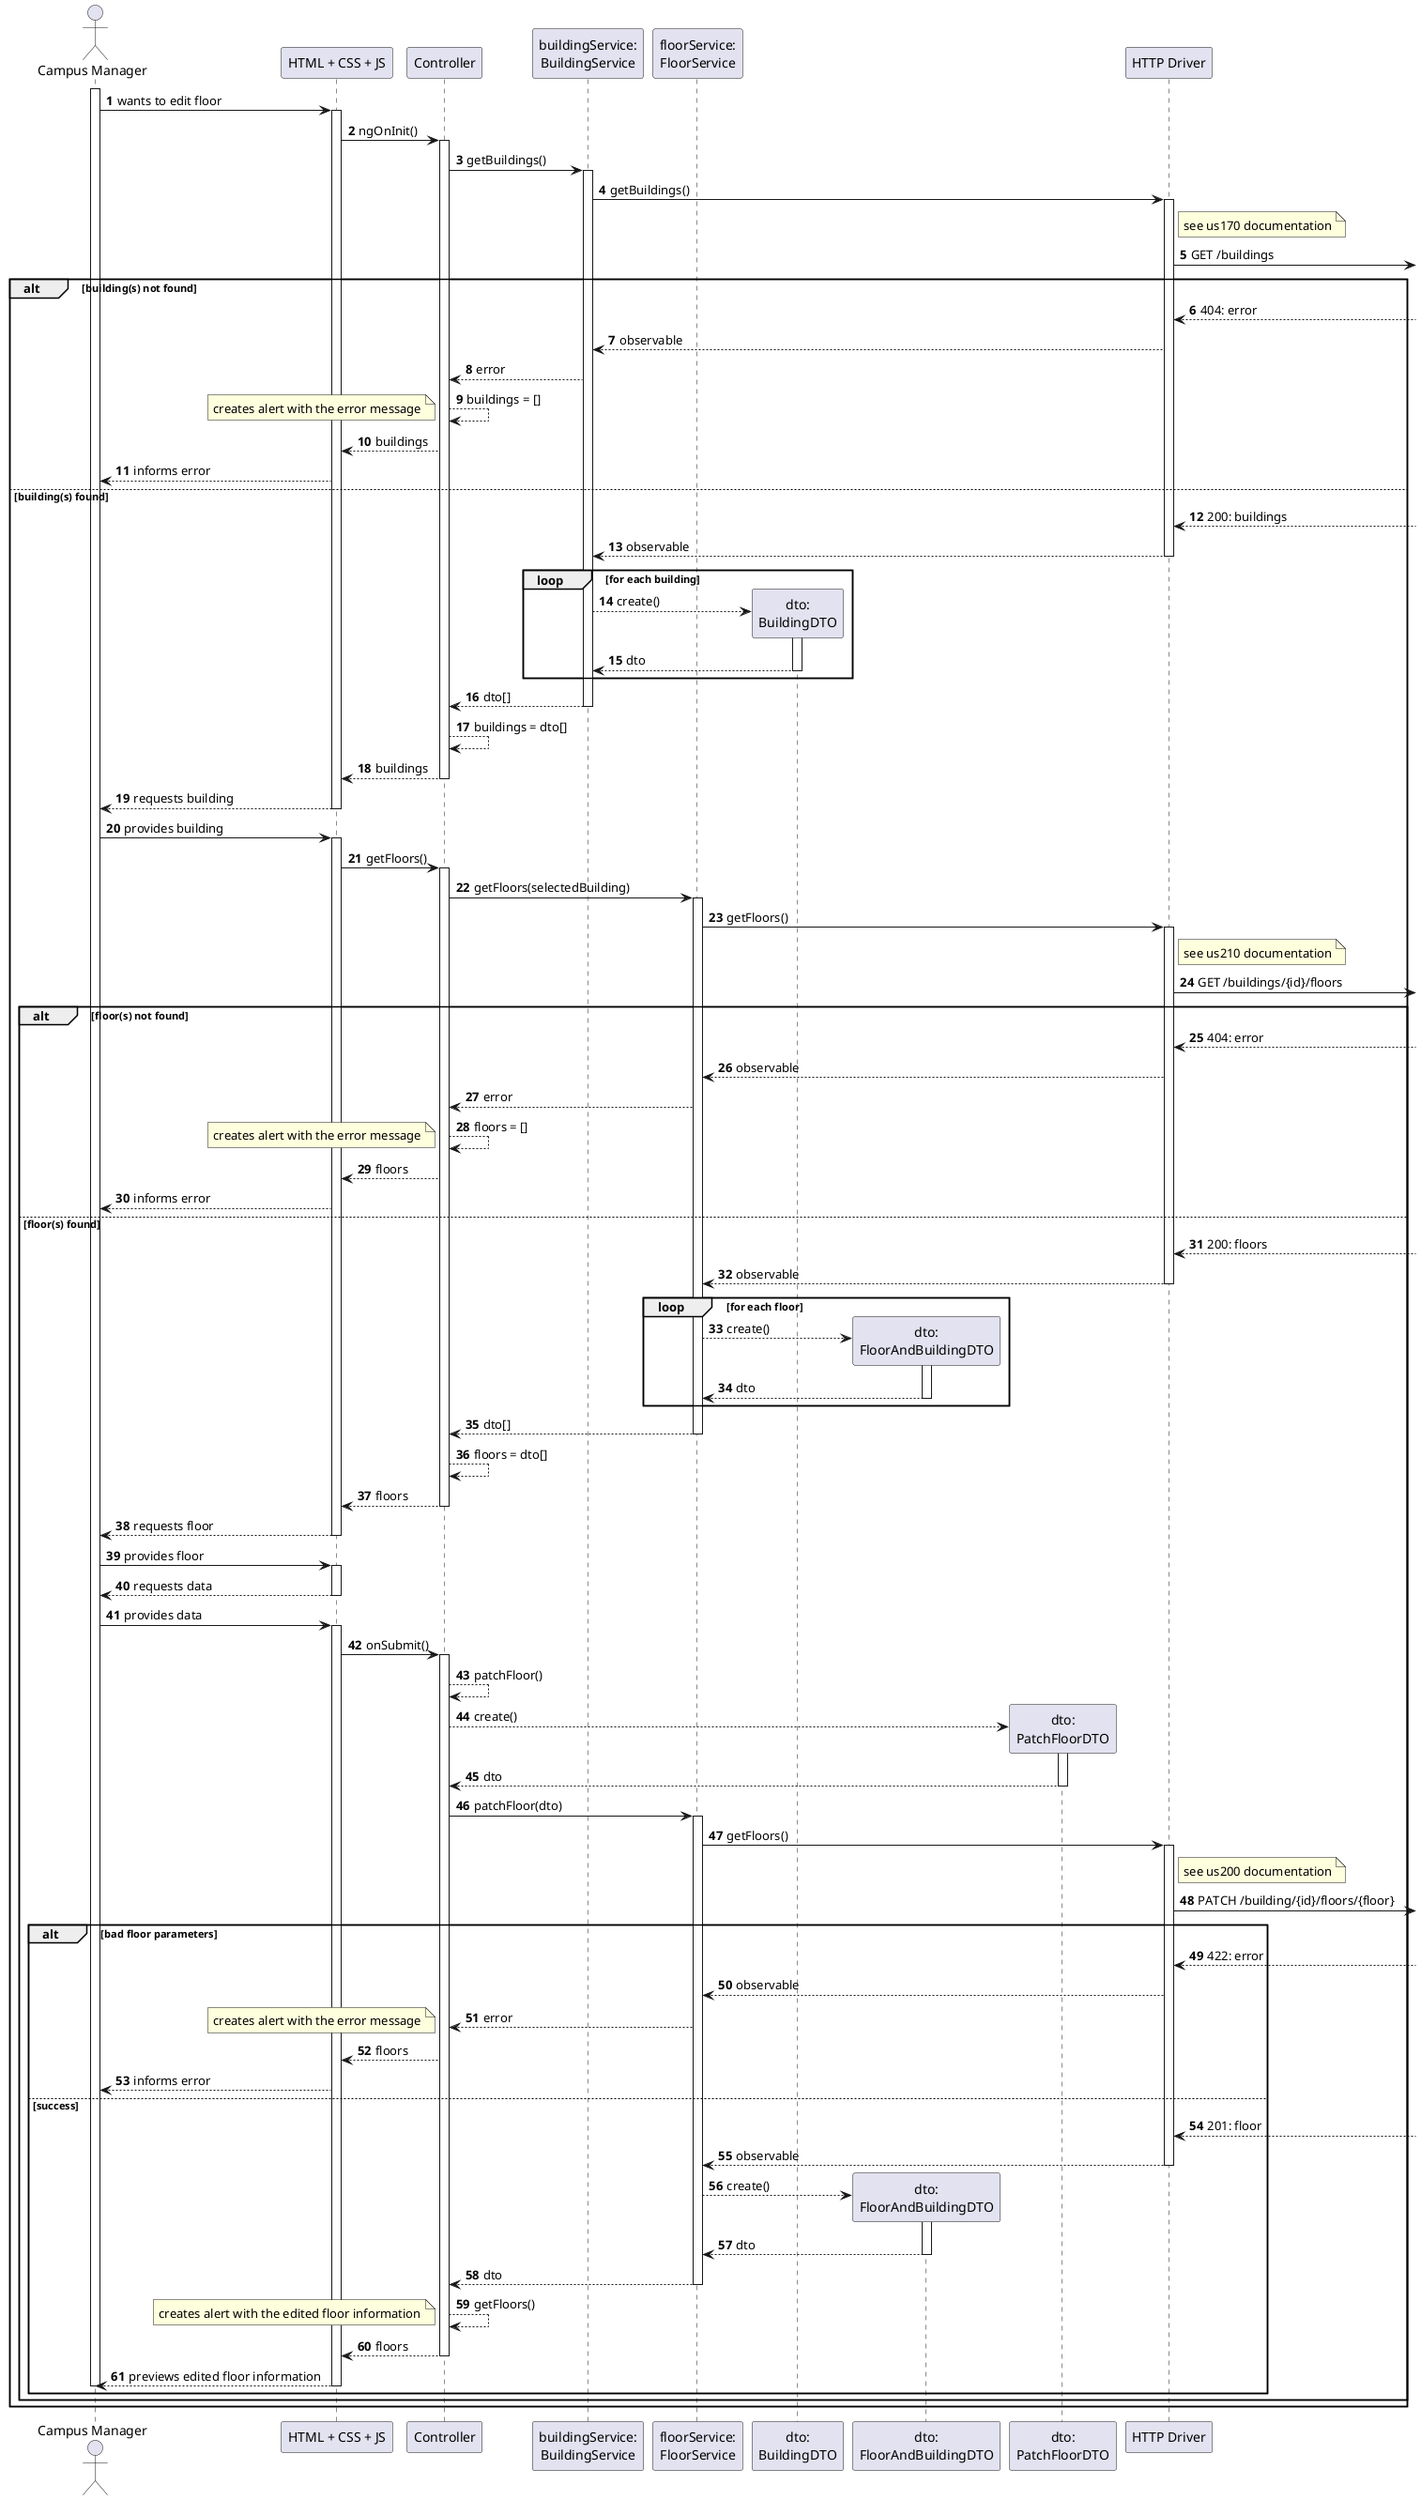 @startuml
autonumber

actor "Campus Manager" as usr

participant "HTML + CSS + JS" as view
participant "Controller" as ctrl

participant "buildingService:\nBuildingService" as b_svc
participant "floorService:\nFloorService" as f_svc

participant "dto:\nBuildingDTO" as b_dto
participant "dto:\nFloorAndBuildingDTO" as f_dto
participant "dto:\nPatchFloorDTO" as p_dto

participant "HTTP Driver" as http

activate usr
    usr -> view : wants to edit floor
    activate view
        view -> ctrl : ngOnInit()
        activate ctrl
            ctrl -> b_svc : getBuildings()
            activate b_svc
                b_svc -> http : getBuildings()
                activate http
                    note right of http : see us170 documentation
                    http ->] : GET /buildings
alt building(s) not found
                    http <--] : 404: error
                    http --> b_svc : observable
                    b_svc --> ctrl : error
                    ctrl --> ctrl : buildings = []
                    note left : creates alert with the error message
                    ctrl --> view : buildings
                    view --> usr : informs error
else building(s) found
                    http <--] : 200: buildings
                    http --> b_svc : observable
                deactivate http
                loop for each building
                    b_svc --> b_dto** : create()
                    activate b_dto
                        b_dto --> b_svc : dto
                    deactivate b_dto
                end
                b_svc --> ctrl : dto[]
            deactivate b_svc
            ctrl --> ctrl : buildings = dto[]
            ctrl --> view : buildings
        deactivate ctrl
        view --> usr : requests building
    deactivate view

    usr -> view : provides building
    activate view
        view -> ctrl : getFloors()
        activate ctrl
            ctrl -> f_svc : getFloors(selectedBuilding)
            activate f_svc
                f_svc -> http : getFloors()
                activate http
                    note right of http : see us210 documentation
                    http ->] : GET /buildings/{id}/floors
alt floor(s) not found
                    http <--] : 404: error
                    http --> f_svc : observable
                    f_svc --> ctrl : error
                    ctrl --> ctrl : floors = []
                    note left : creates alert with the error message
                    ctrl --> view : floors
                    view --> usr : informs error
else floor(s) found
                    http <--] : 200: floors
                    http --> f_svc : observable
                deactivate http
                loop for each floor
                    f_svc --> f_dto** : create()
                    activate f_dto
                        f_dto --> f_svc : dto
                    deactivate f_dto
                end
                f_svc --> ctrl : dto[]
            deactivate f_svc
            ctrl --> ctrl : floors = dto[]
            ctrl --> view : floors
        deactivate ctrl
        view --> usr : requests floor
    deactivate view
    usr -> view : provides floor
    activate view
        view --> usr : requests data
    deactivate view
    usr -> view : provides data
    activate view
        view -> ctrl : onSubmit()
        activate ctrl
            ctrl --> ctrl : patchFloor()
            ctrl --> p_dto** : create()
            activate p_dto
                p_dto --> ctrl : dto
            deactivate p_dto
            ctrl -> f_svc : patchFloor(dto)
            activate f_svc
                f_svc -> http : getFloors()
                activate http
                    note right of http : see us200 documentation
                    http ->] : PATCH /building/{id}/floors/{floor}
alt bad floor parameters
                    http <--] : 422: error
                    http --> f_svc : observable
                    f_svc --> ctrl : error
                    note left : creates alert with the error message
                    ctrl --> view : floors
                    view --> usr : informs error
else success
                    http <--] : 201: floor
                    http --> f_svc : observable
                deactivate http
                f_svc --> f_dto** : create()
                activate f_dto
                    f_dto --> f_svc : dto
                deactivate f_dto
                f_svc --> ctrl : dto
            deactivate f_svc
            ctrl --> ctrl : getFloors()
            note left : creates alert with the edited floor information
            ctrl --> view : floors
        deactivate ctrl
        view --> usr : previews edited floor information
    deactivate view
deactivate usr
end
end
end
@enduml
